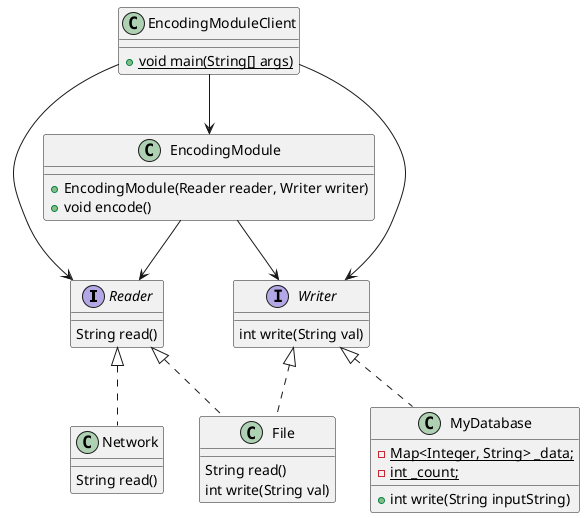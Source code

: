 @startuml

interface Reader{
    String read()
}

interface Writer{
    int write(String val)
}

class MyDatabase implements Writer{
    - {static} Map<Integer, String> _data;
    - {static} int _count;
    + int write(String inputString)
}

class File implements Writer, Reader{
    String read()
    int write(String val)
}

class Network implements Reader{
    String read()
}

class EncodingModule{
    + EncodingModule(Reader reader, Writer writer)
    + void encode()
}

class EncodingModuleClient{
    + {static} void main(String[] args)
}

EncodingModuleClient --> EncodingModule
EncodingModuleClient --> Reader
EncodingModuleClient --> Writer

EncodingModule --> Writer
EncodingModule --> Reader

@enduml